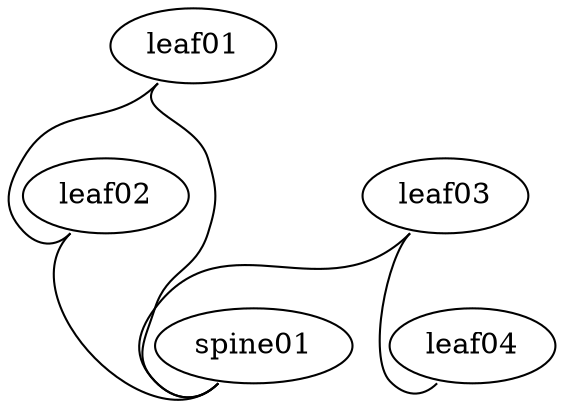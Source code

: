 graph vx {
 "leaf01" [os="bento/ubuntu-16.04" version="3.4.3" memory="768" config="./helper_scripts/config_switch.sh" ]
 "leaf02" [os="CumulusCommunity/cumulus-vx" version="3.4.3" memory="768" config="./helper_scripts/config_switch.sh" ]
 "leaf03" [os="CumulusCommunity/cumulus-vx" version="3.4.3" memory="768" config="./helper_scripts/config_switch.sh" ]
 "leaf04" [os="CumulusCommunity/cumulus-vx" version="3.4.3" memory="768" config="./helper_scripts/config_switch.sh" ]

 "leaf01":"swp51" -- "spine01":"swp1"
 "leaf02":"swp51" -- "spine01":"swp2"
 "leaf03":"swp51" -- "spine01":"swp3"

 "leaf01":"swp49" -- "leaf02":"swp49"
 "leaf03":"swp49" -- "leaf04":"swp49"

}
